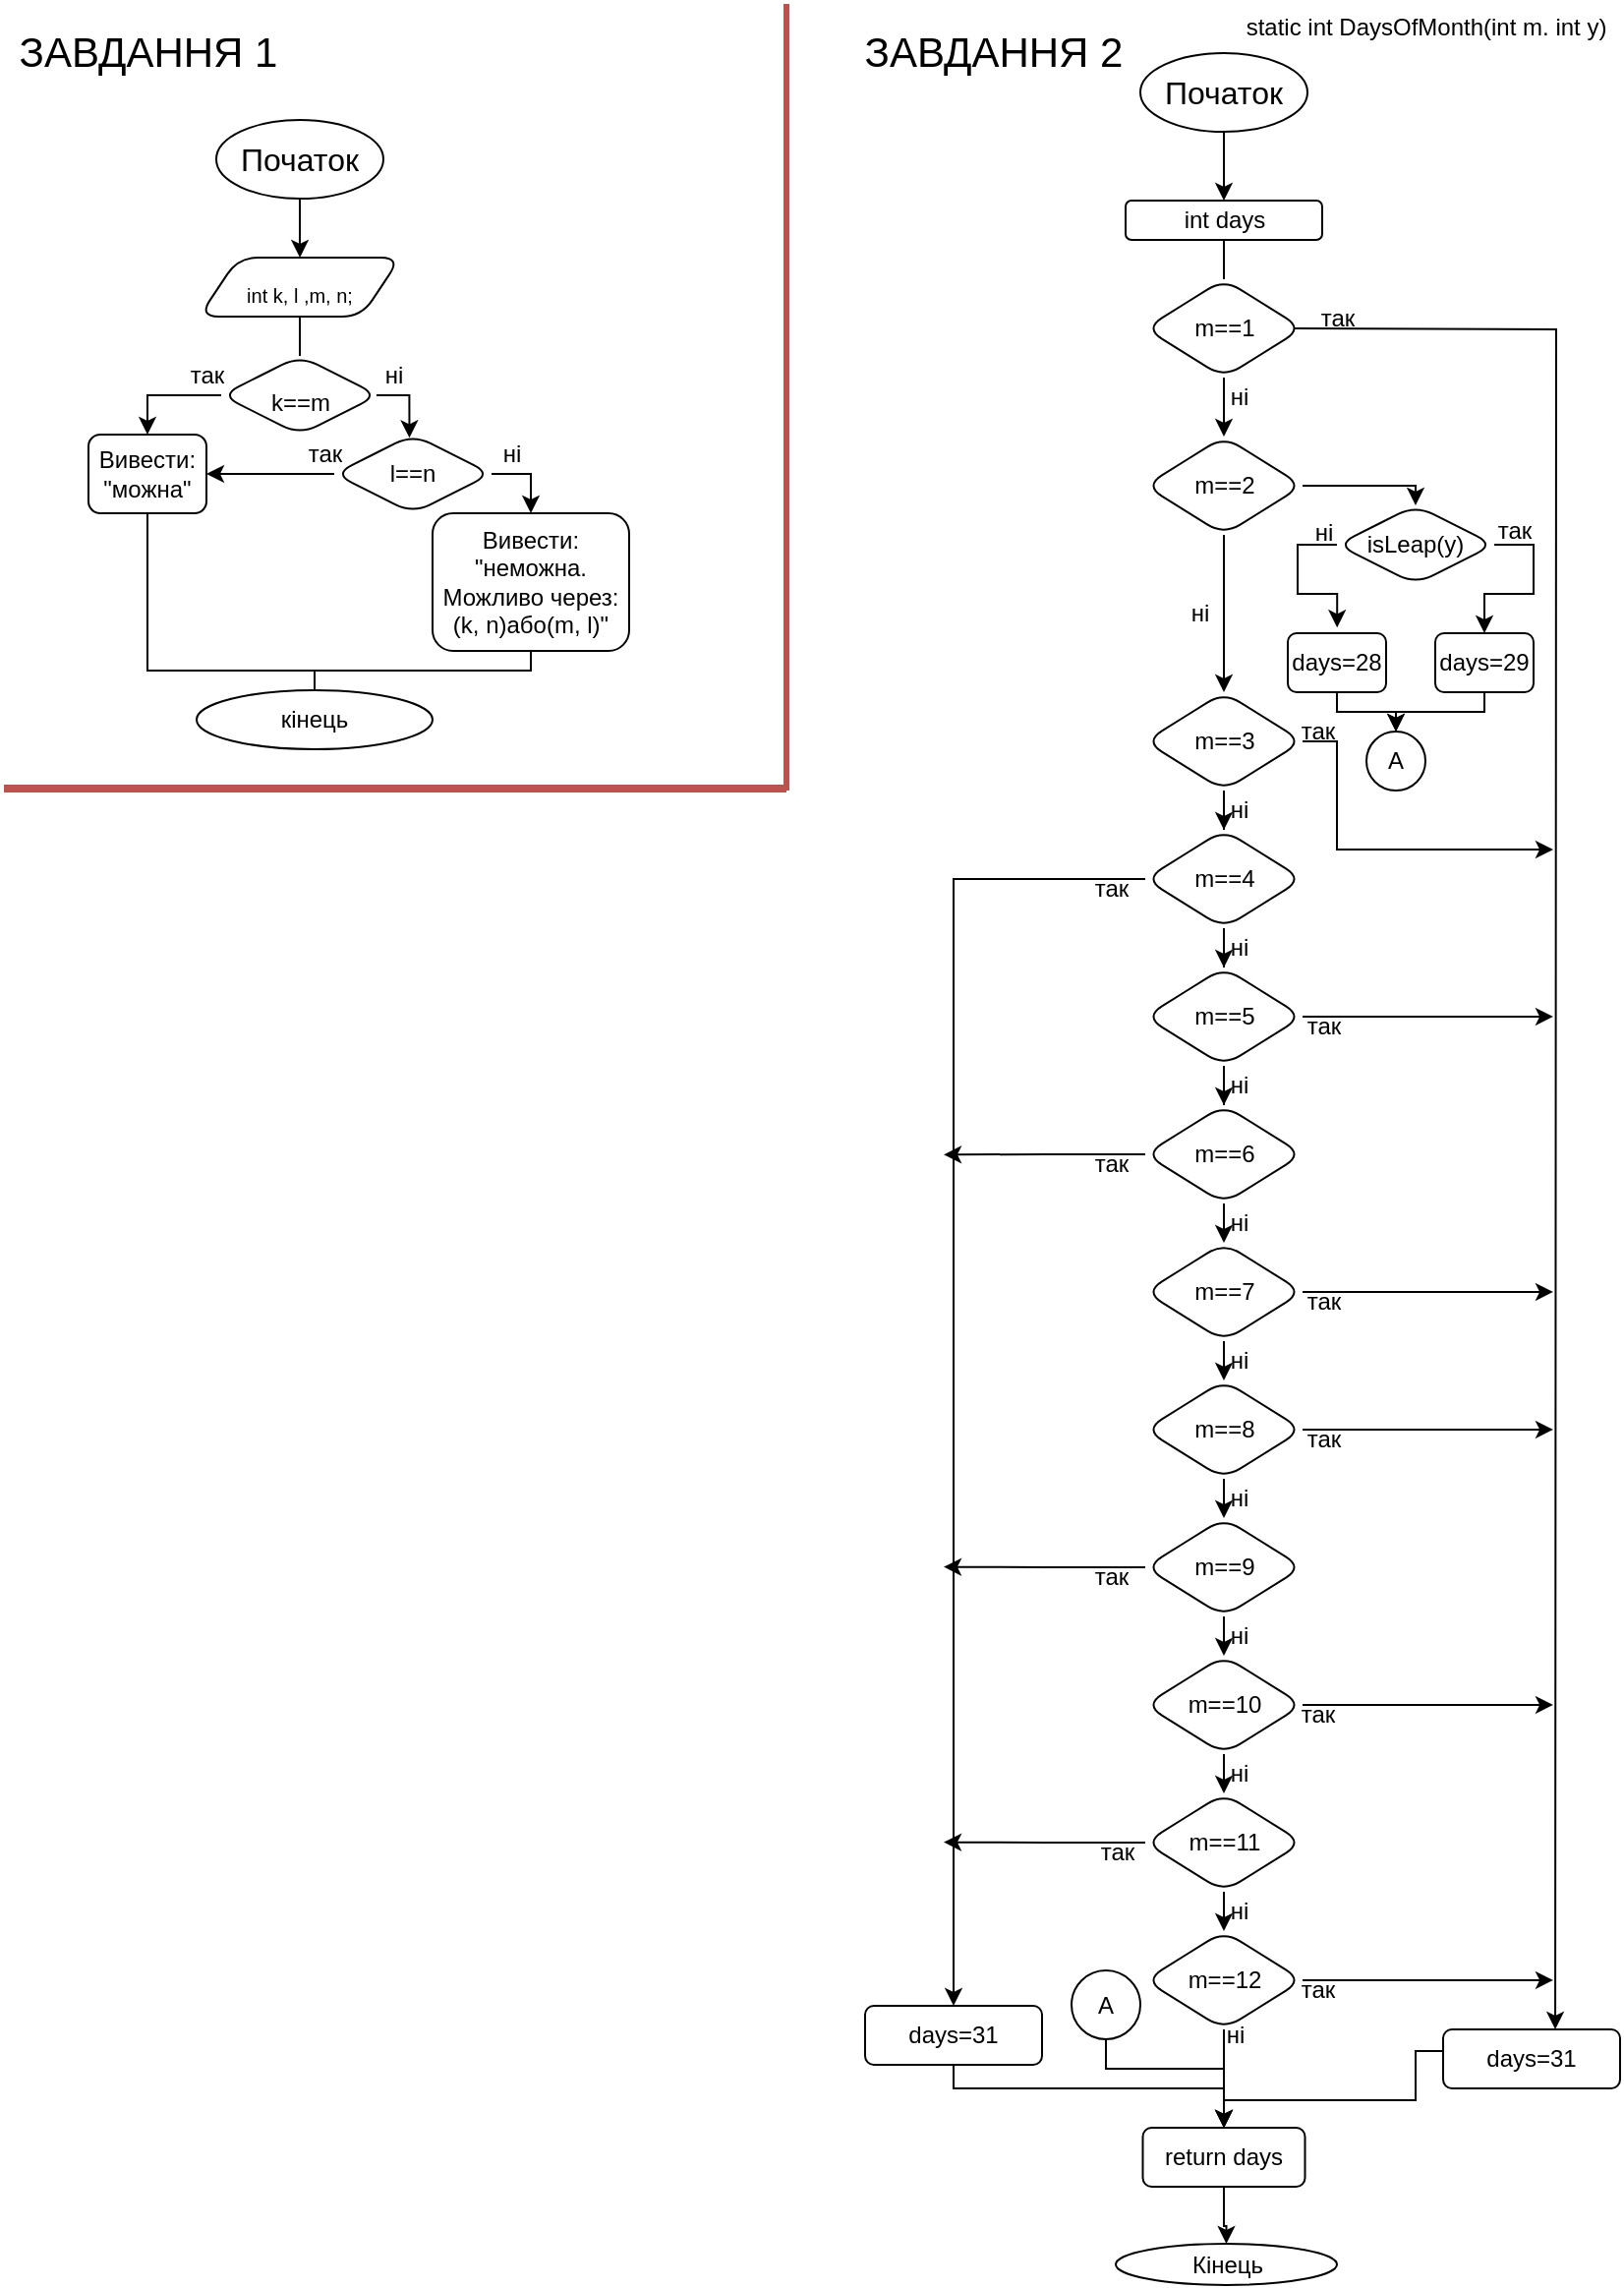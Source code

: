 <mxfile version="16.1.0" type="github">
  <diagram id="UQatey4QZ__0ZWbUPBtK" name="Page-1">
    <mxGraphModel dx="494" dy="276" grid="1" gridSize="10" guides="1" tooltips="1" connect="1" arrows="1" fold="1" page="1" pageScale="1" pageWidth="827" pageHeight="1169" math="0" shadow="0">
      <root>
        <mxCell id="0" />
        <mxCell id="1" parent="0" />
        <mxCell id="pWh6A1dbPIHIRZ9Mf4x2-4" style="edgeStyle=orthogonalEdgeStyle;rounded=0;orthogonalLoop=1;jettySize=auto;html=1;exitX=0.5;exitY=1;exitDx=0;exitDy=0;fontSize=21;" edge="1" parent="1" source="pWh6A1dbPIHIRZ9Mf4x2-2" target="pWh6A1dbPIHIRZ9Mf4x2-5">
          <mxGeometry relative="1" as="geometry">
            <mxPoint x="153" y="120" as="targetPoint" />
          </mxGeometry>
        </mxCell>
        <mxCell id="pWh6A1dbPIHIRZ9Mf4x2-2" value="Початок" style="ellipse;whiteSpace=wrap;html=1;fontSize=16;strokeWidth=1;" vertex="1" parent="1">
          <mxGeometry x="110.0" y="60.0" width="85" height="40" as="geometry" />
        </mxCell>
        <mxCell id="pWh6A1dbPIHIRZ9Mf4x2-3" value="ЗАВДАННЯ 1" style="text;html=1;align=center;verticalAlign=middle;resizable=0;points=[];autosize=1;strokeColor=none;fillColor=none;fontSize=21;" vertex="1" parent="1">
          <mxGeometry y="10" width="150" height="30" as="geometry" />
        </mxCell>
        <mxCell id="pWh6A1dbPIHIRZ9Mf4x2-6" style="edgeStyle=orthogonalEdgeStyle;rounded=0;orthogonalLoop=1;jettySize=auto;html=1;exitX=0.5;exitY=1;exitDx=0;exitDy=0;fontSize=20;endArrow=none;endFill=0;" edge="1" parent="1" source="pWh6A1dbPIHIRZ9Mf4x2-5" target="pWh6A1dbPIHIRZ9Mf4x2-7">
          <mxGeometry relative="1" as="geometry">
            <mxPoint x="153" y="180" as="targetPoint" />
          </mxGeometry>
        </mxCell>
        <mxCell id="pWh6A1dbPIHIRZ9Mf4x2-5" value="&lt;font size=&quot;1&quot;&gt;int k, l ,m, n;&lt;/font&gt;" style="shape=parallelogram;perimeter=parallelogramPerimeter;whiteSpace=wrap;html=1;fixedSize=1;fontSize=21;rounded=1;" vertex="1" parent="1">
          <mxGeometry x="101.25" y="130" width="102.5" height="30" as="geometry" />
        </mxCell>
        <mxCell id="pWh6A1dbPIHIRZ9Mf4x2-8" style="edgeStyle=orthogonalEdgeStyle;rounded=0;orthogonalLoop=1;jettySize=auto;html=1;exitX=0;exitY=0.5;exitDx=0;exitDy=0;fontSize=12;endArrow=classic;endFill=1;entryX=0.5;entryY=0;entryDx=0;entryDy=0;" edge="1" parent="1" source="pWh6A1dbPIHIRZ9Mf4x2-7" target="pWh6A1dbPIHIRZ9Mf4x2-21">
          <mxGeometry relative="1" as="geometry">
            <mxPoint x="90.02" y="220.01" as="targetPoint" />
          </mxGeometry>
        </mxCell>
        <mxCell id="pWh6A1dbPIHIRZ9Mf4x2-9" style="edgeStyle=orthogonalEdgeStyle;rounded=0;orthogonalLoop=1;jettySize=auto;html=1;exitX=1;exitY=0.5;exitDx=0;exitDy=0;fontSize=12;endArrow=classic;endFill=1;entryX=0.478;entryY=0.042;entryDx=0;entryDy=0;entryPerimeter=0;" edge="1" parent="1" target="pWh6A1dbPIHIRZ9Mf4x2-14">
          <mxGeometry relative="1" as="geometry">
            <mxPoint x="209" y="230" as="targetPoint" />
            <mxPoint x="191.5" y="200" as="sourcePoint" />
            <Array as="points">
              <mxPoint x="208" y="200" />
            </Array>
          </mxGeometry>
        </mxCell>
        <mxCell id="pWh6A1dbPIHIRZ9Mf4x2-7" value="&lt;font style=&quot;font-size: 12px&quot;&gt;k==m&lt;/font&gt;" style="rhombus;whiteSpace=wrap;html=1;rounded=1;fontSize=20;" vertex="1" parent="1">
          <mxGeometry x="112.5" y="180" width="80" height="40" as="geometry" />
        </mxCell>
        <mxCell id="pWh6A1dbPIHIRZ9Mf4x2-10" value="так" style="text;html=1;align=center;verticalAlign=middle;resizable=0;points=[];autosize=1;strokeColor=none;fillColor=none;fontSize=12;" vertex="1" parent="1">
          <mxGeometry x="90" y="180" width="30" height="20" as="geometry" />
        </mxCell>
        <mxCell id="pWh6A1dbPIHIRZ9Mf4x2-11" value="ні" style="text;html=1;align=center;verticalAlign=middle;resizable=0;points=[];autosize=1;strokeColor=none;fillColor=none;fontSize=12;" vertex="1" parent="1">
          <mxGeometry x="185" y="180" width="30" height="20" as="geometry" />
        </mxCell>
        <mxCell id="pWh6A1dbPIHIRZ9Mf4x2-17" style="edgeStyle=orthogonalEdgeStyle;rounded=0;orthogonalLoop=1;jettySize=auto;html=1;exitX=1;exitY=0.5;exitDx=0;exitDy=0;fontSize=12;endArrow=classic;endFill=1;" edge="1" parent="1" source="pWh6A1dbPIHIRZ9Mf4x2-14" target="pWh6A1dbPIHIRZ9Mf4x2-19">
          <mxGeometry relative="1" as="geometry">
            <mxPoint x="280" y="280" as="targetPoint" />
          </mxGeometry>
        </mxCell>
        <mxCell id="pWh6A1dbPIHIRZ9Mf4x2-23" style="edgeStyle=orthogonalEdgeStyle;rounded=0;orthogonalLoop=1;jettySize=auto;html=1;exitX=0;exitY=0.5;exitDx=0;exitDy=0;fontSize=12;endArrow=classic;endFill=1;entryX=1;entryY=0.5;entryDx=0;entryDy=0;" edge="1" parent="1" source="pWh6A1dbPIHIRZ9Mf4x2-14" target="pWh6A1dbPIHIRZ9Mf4x2-21">
          <mxGeometry relative="1" as="geometry">
            <mxPoint x="140" y="280" as="targetPoint" />
            <Array as="points">
              <mxPoint x="112" y="240" />
            </Array>
          </mxGeometry>
        </mxCell>
        <mxCell id="pWh6A1dbPIHIRZ9Mf4x2-14" value="l==n" style="rhombus;whiteSpace=wrap;html=1;rounded=1;fontSize=12;" vertex="1" parent="1">
          <mxGeometry x="170" y="220" width="80" height="40" as="geometry" />
        </mxCell>
        <mxCell id="pWh6A1dbPIHIRZ9Mf4x2-18" value="ні" style="text;html=1;align=center;verticalAlign=middle;resizable=0;points=[];autosize=1;strokeColor=none;fillColor=none;fontSize=12;" vertex="1" parent="1">
          <mxGeometry x="245" y="220" width="30" height="20" as="geometry" />
        </mxCell>
        <mxCell id="pWh6A1dbPIHIRZ9Mf4x2-28" style="edgeStyle=orthogonalEdgeStyle;rounded=0;orthogonalLoop=1;jettySize=auto;html=1;exitX=0.5;exitY=1;exitDx=0;exitDy=0;fontSize=12;endArrow=none;endFill=0;" edge="1" parent="1" source="pWh6A1dbPIHIRZ9Mf4x2-19">
          <mxGeometry relative="1" as="geometry">
            <mxPoint x="290.02" y="310" as="targetPoint" />
          </mxGeometry>
        </mxCell>
        <mxCell id="pWh6A1dbPIHIRZ9Mf4x2-31" style="edgeStyle=orthogonalEdgeStyle;rounded=0;orthogonalLoop=1;jettySize=auto;html=1;exitX=0.5;exitY=1;exitDx=0;exitDy=0;fontSize=12;endArrow=none;endFill=0;" edge="1" parent="1" source="pWh6A1dbPIHIRZ9Mf4x2-19" target="pWh6A1dbPIHIRZ9Mf4x2-32">
          <mxGeometry relative="1" as="geometry">
            <mxPoint x="160" y="360" as="targetPoint" />
            <Array as="points">
              <mxPoint x="270" y="340" />
              <mxPoint x="160" y="340" />
            </Array>
          </mxGeometry>
        </mxCell>
        <mxCell id="pWh6A1dbPIHIRZ9Mf4x2-19" value="Вивести: &quot;неможна.&lt;br&gt;Можливо через:&lt;br&gt;(k, n)або(m, l)&quot;&lt;br&gt;" style="rounded=1;whiteSpace=wrap;html=1;fontSize=12;" vertex="1" parent="1">
          <mxGeometry x="220" y="260" width="100" height="70" as="geometry" />
        </mxCell>
        <mxCell id="pWh6A1dbPIHIRZ9Mf4x2-30" style="edgeStyle=orthogonalEdgeStyle;rounded=0;orthogonalLoop=1;jettySize=auto;html=1;exitX=0.5;exitY=1;exitDx=0;exitDy=0;fontSize=12;endArrow=none;endFill=0;" edge="1" parent="1" source="pWh6A1dbPIHIRZ9Mf4x2-21">
          <mxGeometry relative="1" as="geometry">
            <mxPoint x="160" y="360" as="targetPoint" />
            <Array as="points">
              <mxPoint x="75" y="340" />
              <mxPoint x="160" y="340" />
            </Array>
          </mxGeometry>
        </mxCell>
        <mxCell id="pWh6A1dbPIHIRZ9Mf4x2-21" value="Вивести: &quot;можна&quot;" style="rounded=1;whiteSpace=wrap;html=1;fontSize=12;" vertex="1" parent="1">
          <mxGeometry x="45" y="220" width="60" height="40" as="geometry" />
        </mxCell>
        <mxCell id="pWh6A1dbPIHIRZ9Mf4x2-24" value="так" style="text;html=1;align=center;verticalAlign=middle;resizable=0;points=[];autosize=1;strokeColor=none;fillColor=none;fontSize=12;" vertex="1" parent="1">
          <mxGeometry x="150" y="220" width="30" height="20" as="geometry" />
        </mxCell>
        <mxCell id="pWh6A1dbPIHIRZ9Mf4x2-32" value="кінець" style="ellipse;whiteSpace=wrap;html=1;rounded=1;fontSize=12;" vertex="1" parent="1">
          <mxGeometry x="100" y="350" width="120" height="30" as="geometry" />
        </mxCell>
        <mxCell id="pWh6A1dbPIHIRZ9Mf4x2-33" value="" style="endArrow=none;html=1;rounded=0;fontSize=12;fillColor=#f8cecc;strokeColor=#b85450;strokeWidth=3;" edge="1" parent="1">
          <mxGeometry width="50" height="50" relative="1" as="geometry">
            <mxPoint x="400" y="401" as="sourcePoint" />
            <mxPoint x="400" y="1" as="targetPoint" />
          </mxGeometry>
        </mxCell>
        <mxCell id="pWh6A1dbPIHIRZ9Mf4x2-34" value="" style="endArrow=none;html=1;rounded=0;fontSize=12;fillColor=#f8cecc;strokeColor=#b85450;strokeWidth=4;" edge="1" parent="1">
          <mxGeometry width="50" height="50" relative="1" as="geometry">
            <mxPoint x="2" y="400" as="sourcePoint" />
            <mxPoint x="400" y="400" as="targetPoint" />
          </mxGeometry>
        </mxCell>
        <mxCell id="pWh6A1dbPIHIRZ9Mf4x2-35" value="ЗАВДАННЯ 2" style="text;html=1;align=center;verticalAlign=middle;resizable=0;points=[];autosize=1;strokeColor=none;fillColor=none;fontSize=21;" vertex="1" parent="1">
          <mxGeometry x="430" y="10" width="150" height="30" as="geometry" />
        </mxCell>
        <mxCell id="pWh6A1dbPIHIRZ9Mf4x2-38" style="edgeStyle=orthogonalEdgeStyle;rounded=0;orthogonalLoop=1;jettySize=auto;html=1;exitX=0.5;exitY=1;exitDx=0;exitDy=0;fontSize=12;endArrow=classic;endFill=1;strokeWidth=1;" edge="1" parent="1" source="pWh6A1dbPIHIRZ9Mf4x2-37" target="pWh6A1dbPIHIRZ9Mf4x2-40">
          <mxGeometry relative="1" as="geometry">
            <mxPoint x="623" y="91" as="targetPoint" />
          </mxGeometry>
        </mxCell>
        <mxCell id="pWh6A1dbPIHIRZ9Mf4x2-37" value="Початок" style="ellipse;whiteSpace=wrap;html=1;fontSize=16;strokeWidth=1;rounded=1;" vertex="1" parent="1">
          <mxGeometry x="580.0" y="26.0" width="85" height="40" as="geometry" />
        </mxCell>
        <mxCell id="pWh6A1dbPIHIRZ9Mf4x2-41" style="edgeStyle=orthogonalEdgeStyle;rounded=0;orthogonalLoop=1;jettySize=auto;html=1;exitX=0.5;exitY=1;exitDx=0;exitDy=0;fontSize=12;endArrow=none;endFill=0;strokeWidth=1;" edge="1" parent="1" source="pWh6A1dbPIHIRZ9Mf4x2-40" target="pWh6A1dbPIHIRZ9Mf4x2-42">
          <mxGeometry relative="1" as="geometry">
            <mxPoint x="623" y="141" as="targetPoint" />
          </mxGeometry>
        </mxCell>
        <mxCell id="pWh6A1dbPIHIRZ9Mf4x2-40" value="int days" style="rounded=1;whiteSpace=wrap;html=1;fontSize=12;" vertex="1" parent="1">
          <mxGeometry x="572.5" y="101" width="100" height="20" as="geometry" />
        </mxCell>
        <mxCell id="pWh6A1dbPIHIRZ9Mf4x2-43" style="edgeStyle=orthogonalEdgeStyle;rounded=0;orthogonalLoop=1;jettySize=auto;html=1;exitX=1;exitY=0.5;exitDx=0;exitDy=0;fontSize=12;endArrow=classic;endFill=1;strokeWidth=1;" edge="1" parent="1">
          <mxGeometry relative="1" as="geometry">
            <mxPoint x="791.034" y="1031.0" as="targetPoint" />
            <mxPoint x="658.5" y="166" as="sourcePoint" />
          </mxGeometry>
        </mxCell>
        <mxCell id="pWh6A1dbPIHIRZ9Mf4x2-44" style="edgeStyle=orthogonalEdgeStyle;rounded=0;orthogonalLoop=1;jettySize=auto;html=1;exitX=0.5;exitY=1;exitDx=0;exitDy=0;fontSize=12;endArrow=classic;endFill=1;strokeWidth=1;entryX=0.5;entryY=0;entryDx=0;entryDy=0;" edge="1" parent="1" source="pWh6A1dbPIHIRZ9Mf4x2-42" target="pWh6A1dbPIHIRZ9Mf4x2-48">
          <mxGeometry relative="1" as="geometry">
            <mxPoint x="622.5" y="221" as="targetPoint" />
            <Array as="points" />
          </mxGeometry>
        </mxCell>
        <mxCell id="pWh6A1dbPIHIRZ9Mf4x2-42" value="m==1" style="rhombus;whiteSpace=wrap;html=1;rounded=1;fontSize=12;" vertex="1" parent="1">
          <mxGeometry x="582.5" y="141" width="80" height="50" as="geometry" />
        </mxCell>
        <mxCell id="pWh6A1dbPIHIRZ9Mf4x2-45" value="ні" style="text;html=1;align=center;verticalAlign=middle;resizable=0;points=[];autosize=1;strokeColor=none;fillColor=none;fontSize=12;" vertex="1" parent="1">
          <mxGeometry x="615" y="191" width="30" height="20" as="geometry" />
        </mxCell>
        <mxCell id="pWh6A1dbPIHIRZ9Mf4x2-46" value="так" style="text;html=1;align=center;verticalAlign=middle;resizable=0;points=[];autosize=1;strokeColor=none;fillColor=none;fontSize=12;" vertex="1" parent="1">
          <mxGeometry x="665" y="151" width="30" height="20" as="geometry" />
        </mxCell>
        <mxCell id="pWh6A1dbPIHIRZ9Mf4x2-49" style="edgeStyle=orthogonalEdgeStyle;rounded=0;orthogonalLoop=1;jettySize=auto;html=1;exitX=1;exitY=0.5;exitDx=0;exitDy=0;fontSize=12;endArrow=classic;endFill=1;strokeWidth=1;" edge="1" parent="1" source="pWh6A1dbPIHIRZ9Mf4x2-48" target="pWh6A1dbPIHIRZ9Mf4x2-51">
          <mxGeometry relative="1" as="geometry">
            <mxPoint x="720" y="271" as="targetPoint" />
            <Array as="points">
              <mxPoint x="720" y="246" />
            </Array>
          </mxGeometry>
        </mxCell>
        <mxCell id="pWh6A1dbPIHIRZ9Mf4x2-58" style="edgeStyle=orthogonalEdgeStyle;rounded=0;orthogonalLoop=1;jettySize=auto;html=1;exitX=0.5;exitY=1;exitDx=0;exitDy=0;fontSize=12;endArrow=classic;endFill=1;strokeWidth=1;entryX=0.5;entryY=0;entryDx=0;entryDy=0;" edge="1" parent="1" source="pWh6A1dbPIHIRZ9Mf4x2-48" target="pWh6A1dbPIHIRZ9Mf4x2-59">
          <mxGeometry relative="1" as="geometry">
            <mxPoint x="622.667" y="291" as="targetPoint" />
          </mxGeometry>
        </mxCell>
        <mxCell id="pWh6A1dbPIHIRZ9Mf4x2-48" value="m==2" style="rhombus;whiteSpace=wrap;html=1;rounded=1;fontSize=12;" vertex="1" parent="1">
          <mxGeometry x="582.5" y="221" width="80" height="50" as="geometry" />
        </mxCell>
        <mxCell id="pWh6A1dbPIHIRZ9Mf4x2-50" value="static int DaysOfMonth(int m. int y)" style="text;html=1;align=center;verticalAlign=middle;resizable=0;points=[];autosize=1;strokeColor=none;fillColor=none;fontSize=12;" vertex="1" parent="1">
          <mxGeometry x="625" y="3" width="200" height="20" as="geometry" />
        </mxCell>
        <mxCell id="pWh6A1dbPIHIRZ9Mf4x2-52" style="edgeStyle=orthogonalEdgeStyle;rounded=0;orthogonalLoop=1;jettySize=auto;html=1;exitX=1;exitY=0.5;exitDx=0;exitDy=0;fontSize=12;endArrow=classic;endFill=1;strokeWidth=1;entryX=0.5;entryY=0;entryDx=0;entryDy=0;" edge="1" parent="1" source="pWh6A1dbPIHIRZ9Mf4x2-51" target="pWh6A1dbPIHIRZ9Mf4x2-54">
          <mxGeometry relative="1" as="geometry">
            <mxPoint x="750" y="331" as="targetPoint" />
            <Array as="points">
              <mxPoint x="780" y="276" />
              <mxPoint x="780" y="301" />
              <mxPoint x="755" y="301" />
            </Array>
          </mxGeometry>
        </mxCell>
        <mxCell id="pWh6A1dbPIHIRZ9Mf4x2-53" style="edgeStyle=orthogonalEdgeStyle;rounded=0;orthogonalLoop=1;jettySize=auto;html=1;exitX=0;exitY=0.5;exitDx=0;exitDy=0;fontSize=12;endArrow=classic;endFill=1;strokeWidth=1;entryX=0.502;entryY=-0.095;entryDx=0;entryDy=0;entryPerimeter=0;" edge="1" parent="1" source="pWh6A1dbPIHIRZ9Mf4x2-51" target="pWh6A1dbPIHIRZ9Mf4x2-56">
          <mxGeometry relative="1" as="geometry">
            <mxPoint x="680" y="311" as="targetPoint" />
            <Array as="points">
              <mxPoint x="660" y="276" />
              <mxPoint x="660" y="301" />
              <mxPoint x="680" y="301" />
            </Array>
          </mxGeometry>
        </mxCell>
        <mxCell id="pWh6A1dbPIHIRZ9Mf4x2-51" value="isLeap(y)" style="rhombus;whiteSpace=wrap;html=1;rounded=1;fontSize=12;" vertex="1" parent="1">
          <mxGeometry x="680" y="256" width="80" height="40" as="geometry" />
        </mxCell>
        <mxCell id="pWh6A1dbPIHIRZ9Mf4x2-139" style="edgeStyle=orthogonalEdgeStyle;rounded=0;orthogonalLoop=1;jettySize=auto;html=1;exitX=0.5;exitY=1;exitDx=0;exitDy=0;fontSize=12;endArrow=classic;endFill=1;strokeWidth=1;" edge="1" parent="1" source="pWh6A1dbPIHIRZ9Mf4x2-54">
          <mxGeometry relative="1" as="geometry">
            <mxPoint x="710" y="371" as="targetPoint" />
            <Array as="points">
              <mxPoint x="755" y="361" />
              <mxPoint x="710" y="361" />
            </Array>
          </mxGeometry>
        </mxCell>
        <mxCell id="pWh6A1dbPIHIRZ9Mf4x2-54" value="days=29" style="rounded=1;whiteSpace=wrap;html=1;fontSize=12;" vertex="1" parent="1">
          <mxGeometry x="730" y="321" width="50" height="30" as="geometry" />
        </mxCell>
        <mxCell id="pWh6A1dbPIHIRZ9Mf4x2-55" value="так" style="text;html=1;align=center;verticalAlign=middle;resizable=0;points=[];autosize=1;strokeColor=none;fillColor=none;fontSize=12;" vertex="1" parent="1">
          <mxGeometry x="755" y="259" width="30" height="20" as="geometry" />
        </mxCell>
        <mxCell id="pWh6A1dbPIHIRZ9Mf4x2-138" style="edgeStyle=orthogonalEdgeStyle;rounded=0;orthogonalLoop=1;jettySize=auto;html=1;exitX=0.5;exitY=1;exitDx=0;exitDy=0;fontSize=12;endArrow=classic;endFill=1;strokeWidth=1;" edge="1" parent="1" source="pWh6A1dbPIHIRZ9Mf4x2-56" target="pWh6A1dbPIHIRZ9Mf4x2-140">
          <mxGeometry relative="1" as="geometry">
            <mxPoint x="710" y="371" as="targetPoint" />
            <Array as="points">
              <mxPoint x="680" y="361" />
              <mxPoint x="710" y="361" />
            </Array>
          </mxGeometry>
        </mxCell>
        <mxCell id="pWh6A1dbPIHIRZ9Mf4x2-56" value="days=28" style="rounded=1;whiteSpace=wrap;html=1;fontSize=12;" vertex="1" parent="1">
          <mxGeometry x="655" y="321" width="50" height="30" as="geometry" />
        </mxCell>
        <mxCell id="pWh6A1dbPIHIRZ9Mf4x2-57" value="ні" style="text;html=1;align=center;verticalAlign=middle;resizable=0;points=[];autosize=1;strokeColor=none;fillColor=none;fontSize=12;" vertex="1" parent="1">
          <mxGeometry x="658" y="260" width="30" height="20" as="geometry" />
        </mxCell>
        <mxCell id="pWh6A1dbPIHIRZ9Mf4x2-60" style="edgeStyle=orthogonalEdgeStyle;rounded=0;orthogonalLoop=1;jettySize=auto;html=1;fontSize=12;endArrow=classic;endFill=1;strokeWidth=1;exitX=1;exitY=0.5;exitDx=0;exitDy=0;" edge="1" parent="1" source="pWh6A1dbPIHIRZ9Mf4x2-59">
          <mxGeometry relative="1" as="geometry">
            <mxPoint x="790" y="431" as="targetPoint" />
            <mxPoint x="680" y="381" as="sourcePoint" />
            <Array as="points">
              <mxPoint x="680" y="376" />
              <mxPoint x="680" y="431" />
            </Array>
          </mxGeometry>
        </mxCell>
        <mxCell id="pWh6A1dbPIHIRZ9Mf4x2-61" style="edgeStyle=orthogonalEdgeStyle;rounded=0;orthogonalLoop=1;jettySize=auto;html=1;exitX=0.5;exitY=1;exitDx=0;exitDy=0;fontSize=12;endArrow=classic;endFill=1;strokeWidth=1;" edge="1" parent="1" source="pWh6A1dbPIHIRZ9Mf4x2-59" target="pWh6A1dbPIHIRZ9Mf4x2-62">
          <mxGeometry relative="1" as="geometry">
            <mxPoint x="622.667" y="421" as="targetPoint" />
          </mxGeometry>
        </mxCell>
        <mxCell id="pWh6A1dbPIHIRZ9Mf4x2-59" value="m==3" style="rhombus;whiteSpace=wrap;html=1;rounded=1;fontSize=12;" vertex="1" parent="1">
          <mxGeometry x="582.5" y="351" width="80" height="50" as="geometry" />
        </mxCell>
        <mxCell id="pWh6A1dbPIHIRZ9Mf4x2-87" style="edgeStyle=orthogonalEdgeStyle;rounded=0;orthogonalLoop=1;jettySize=auto;html=1;exitX=0.5;exitY=1;exitDx=0;exitDy=0;fontSize=12;endArrow=classic;endFill=1;strokeWidth=1;" edge="1" parent="1" source="pWh6A1dbPIHIRZ9Mf4x2-62" target="pWh6A1dbPIHIRZ9Mf4x2-65">
          <mxGeometry relative="1" as="geometry" />
        </mxCell>
        <mxCell id="pWh6A1dbPIHIRZ9Mf4x2-126" style="edgeStyle=orthogonalEdgeStyle;rounded=0;orthogonalLoop=1;jettySize=auto;html=1;exitX=0;exitY=0.5;exitDx=0;exitDy=0;fontSize=12;endArrow=classic;endFill=1;strokeWidth=1;entryX=0.5;entryY=0;entryDx=0;entryDy=0;" edge="1" parent="1" source="pWh6A1dbPIHIRZ9Mf4x2-62" target="pWh6A1dbPIHIRZ9Mf4x2-136">
          <mxGeometry relative="1" as="geometry">
            <mxPoint x="480" y="1051.0" as="targetPoint" />
          </mxGeometry>
        </mxCell>
        <mxCell id="pWh6A1dbPIHIRZ9Mf4x2-62" value="m==4" style="rhombus;whiteSpace=wrap;html=1;rounded=1;fontSize=12;" vertex="1" parent="1">
          <mxGeometry x="582.5" y="421" width="80" height="50" as="geometry" />
        </mxCell>
        <mxCell id="pWh6A1dbPIHIRZ9Mf4x2-63" style="edgeStyle=orthogonalEdgeStyle;rounded=0;orthogonalLoop=1;jettySize=auto;html=1;exitX=1;exitY=0.5;exitDx=0;exitDy=0;fontSize=12;endArrow=classic;endFill=1;strokeWidth=1;" edge="1" source="pWh6A1dbPIHIRZ9Mf4x2-65" parent="1">
          <mxGeometry relative="1" as="geometry">
            <mxPoint x="790" y="515.952" as="targetPoint" />
          </mxGeometry>
        </mxCell>
        <mxCell id="pWh6A1dbPIHIRZ9Mf4x2-64" style="edgeStyle=orthogonalEdgeStyle;rounded=0;orthogonalLoop=1;jettySize=auto;html=1;exitX=0.5;exitY=1;exitDx=0;exitDy=0;fontSize=12;endArrow=classic;endFill=1;strokeWidth=1;" edge="1" source="pWh6A1dbPIHIRZ9Mf4x2-65" target="pWh6A1dbPIHIRZ9Mf4x2-66" parent="1">
          <mxGeometry relative="1" as="geometry">
            <mxPoint x="622.667" y="561" as="targetPoint" />
          </mxGeometry>
        </mxCell>
        <mxCell id="pWh6A1dbPIHIRZ9Mf4x2-65" value="m==5" style="rhombus;whiteSpace=wrap;html=1;rounded=1;fontSize=12;" vertex="1" parent="1">
          <mxGeometry x="582.5" y="491" width="80" height="50" as="geometry" />
        </mxCell>
        <mxCell id="pWh6A1dbPIHIRZ9Mf4x2-88" style="edgeStyle=orthogonalEdgeStyle;rounded=0;orthogonalLoop=1;jettySize=auto;html=1;exitX=0.5;exitY=1;exitDx=0;exitDy=0;entryX=0.5;entryY=0;entryDx=0;entryDy=0;fontSize=12;endArrow=classic;endFill=1;strokeWidth=1;" edge="1" parent="1" source="pWh6A1dbPIHIRZ9Mf4x2-66" target="pWh6A1dbPIHIRZ9Mf4x2-77">
          <mxGeometry relative="1" as="geometry" />
        </mxCell>
        <mxCell id="pWh6A1dbPIHIRZ9Mf4x2-128" style="edgeStyle=orthogonalEdgeStyle;rounded=0;orthogonalLoop=1;jettySize=auto;html=1;exitX=0;exitY=0.5;exitDx=0;exitDy=0;fontSize=12;endArrow=classic;endFill=1;strokeWidth=1;" edge="1" parent="1" source="pWh6A1dbPIHIRZ9Mf4x2-66">
          <mxGeometry relative="1" as="geometry">
            <mxPoint x="480" y="586.138" as="targetPoint" />
          </mxGeometry>
        </mxCell>
        <mxCell id="pWh6A1dbPIHIRZ9Mf4x2-66" value="m==6" style="rhombus;whiteSpace=wrap;html=1;rounded=1;fontSize=12;" vertex="1" parent="1">
          <mxGeometry x="582.5" y="561" width="80" height="50" as="geometry" />
        </mxCell>
        <mxCell id="pWh6A1dbPIHIRZ9Mf4x2-75" style="edgeStyle=orthogonalEdgeStyle;rounded=0;orthogonalLoop=1;jettySize=auto;html=1;exitX=1;exitY=0.5;exitDx=0;exitDy=0;fontSize=12;endArrow=classic;endFill=1;strokeWidth=1;" edge="1" source="pWh6A1dbPIHIRZ9Mf4x2-77" parent="1">
          <mxGeometry relative="1" as="geometry">
            <mxPoint x="790" y="655.952" as="targetPoint" />
          </mxGeometry>
        </mxCell>
        <mxCell id="pWh6A1dbPIHIRZ9Mf4x2-76" style="edgeStyle=orthogonalEdgeStyle;rounded=0;orthogonalLoop=1;jettySize=auto;html=1;exitX=0.5;exitY=1;exitDx=0;exitDy=0;fontSize=12;endArrow=classic;endFill=1;strokeWidth=1;entryX=0.5;entryY=0;entryDx=0;entryDy=0;" edge="1" source="pWh6A1dbPIHIRZ9Mf4x2-77" target="pWh6A1dbPIHIRZ9Mf4x2-109" parent="1">
          <mxGeometry relative="1" as="geometry">
            <mxPoint x="622.5" y="701" as="targetPoint" />
          </mxGeometry>
        </mxCell>
        <mxCell id="pWh6A1dbPIHIRZ9Mf4x2-77" value="m==7" style="rhombus;whiteSpace=wrap;html=1;rounded=1;fontSize=12;" vertex="1" parent="1">
          <mxGeometry x="582.5" y="631" width="80" height="50" as="geometry" />
        </mxCell>
        <mxCell id="pWh6A1dbPIHIRZ9Mf4x2-91" value="ні" style="text;html=1;align=center;verticalAlign=middle;resizable=0;points=[];autosize=1;strokeColor=none;fillColor=none;fontSize=12;" vertex="1" parent="1">
          <mxGeometry x="595" y="301" width="30" height="20" as="geometry" />
        </mxCell>
        <mxCell id="pWh6A1dbPIHIRZ9Mf4x2-92" value="ні" style="text;html=1;align=center;verticalAlign=middle;resizable=0;points=[];autosize=1;strokeColor=none;fillColor=none;fontSize=12;" vertex="1" parent="1">
          <mxGeometry x="615" y="401" width="30" height="20" as="geometry" />
        </mxCell>
        <mxCell id="pWh6A1dbPIHIRZ9Mf4x2-93" value="ні" style="text;html=1;align=center;verticalAlign=middle;resizable=0;points=[];autosize=1;strokeColor=none;fillColor=none;fontSize=12;" vertex="1" parent="1">
          <mxGeometry x="615" y="471" width="30" height="20" as="geometry" />
        </mxCell>
        <mxCell id="pWh6A1dbPIHIRZ9Mf4x2-94" value="ні" style="text;html=1;align=center;verticalAlign=middle;resizable=0;points=[];autosize=1;strokeColor=none;fillColor=none;fontSize=12;" vertex="1" parent="1">
          <mxGeometry x="615" y="541" width="30" height="20" as="geometry" />
        </mxCell>
        <mxCell id="pWh6A1dbPIHIRZ9Mf4x2-95" value="ні" style="text;html=1;align=center;verticalAlign=middle;resizable=0;points=[];autosize=1;strokeColor=none;fillColor=none;fontSize=12;" vertex="1" parent="1">
          <mxGeometry x="615" y="611" width="30" height="20" as="geometry" />
        </mxCell>
        <mxCell id="pWh6A1dbPIHIRZ9Mf4x2-96" value="ні" style="text;html=1;align=center;verticalAlign=middle;resizable=0;points=[];autosize=1;strokeColor=none;fillColor=none;fontSize=12;" vertex="1" parent="1">
          <mxGeometry x="615" y="681" width="30" height="20" as="geometry" />
        </mxCell>
        <mxCell id="pWh6A1dbPIHIRZ9Mf4x2-102" value="так" style="text;html=1;align=center;verticalAlign=middle;resizable=0;points=[];autosize=1;strokeColor=none;fillColor=none;fontSize=12;" vertex="1" parent="1">
          <mxGeometry x="655" y="361" width="30" height="20" as="geometry" />
        </mxCell>
        <mxCell id="pWh6A1dbPIHIRZ9Mf4x2-103" value="так" style="text;html=1;align=center;verticalAlign=middle;resizable=0;points=[];autosize=1;strokeColor=none;fillColor=none;fontSize=12;" vertex="1" parent="1">
          <mxGeometry x="658" y="511" width="30" height="20" as="geometry" />
        </mxCell>
        <mxCell id="pWh6A1dbPIHIRZ9Mf4x2-104" value="так" style="text;html=1;align=center;verticalAlign=middle;resizable=0;points=[];autosize=1;strokeColor=none;fillColor=none;fontSize=12;" vertex="1" parent="1">
          <mxGeometry x="658" y="651" width="30" height="20" as="geometry" />
        </mxCell>
        <mxCell id="pWh6A1dbPIHIRZ9Mf4x2-107" style="edgeStyle=orthogonalEdgeStyle;rounded=0;orthogonalLoop=1;jettySize=auto;html=1;exitX=1;exitY=0.5;exitDx=0;exitDy=0;fontSize=12;endArrow=classic;endFill=1;strokeWidth=1;" edge="1" source="pWh6A1dbPIHIRZ9Mf4x2-109" parent="1">
          <mxGeometry relative="1" as="geometry">
            <mxPoint x="790" y="725.952" as="targetPoint" />
          </mxGeometry>
        </mxCell>
        <mxCell id="pWh6A1dbPIHIRZ9Mf4x2-108" style="edgeStyle=orthogonalEdgeStyle;rounded=0;orthogonalLoop=1;jettySize=auto;html=1;exitX=0.5;exitY=1;exitDx=0;exitDy=0;fontSize=12;endArrow=classic;endFill=1;strokeWidth=1;" edge="1" source="pWh6A1dbPIHIRZ9Mf4x2-109" parent="1">
          <mxGeometry relative="1" as="geometry">
            <mxPoint x="622.5" y="771" as="targetPoint" />
          </mxGeometry>
        </mxCell>
        <mxCell id="pWh6A1dbPIHIRZ9Mf4x2-109" value="m==8" style="rhombus;whiteSpace=wrap;html=1;rounded=1;fontSize=12;" vertex="1" parent="1">
          <mxGeometry x="582.5" y="701" width="80" height="50" as="geometry" />
        </mxCell>
        <mxCell id="pWh6A1dbPIHIRZ9Mf4x2-110" value="ні" style="text;html=1;align=center;verticalAlign=middle;resizable=0;points=[];autosize=1;strokeColor=none;fillColor=none;fontSize=12;" vertex="1" parent="1">
          <mxGeometry x="615" y="751" width="30" height="20" as="geometry" />
        </mxCell>
        <mxCell id="pWh6A1dbPIHIRZ9Mf4x2-111" value="так" style="text;html=1;align=center;verticalAlign=middle;resizable=0;points=[];autosize=1;strokeColor=none;fillColor=none;fontSize=12;" vertex="1" parent="1">
          <mxGeometry x="658" y="721" width="30" height="20" as="geometry" />
        </mxCell>
        <mxCell id="pWh6A1dbPIHIRZ9Mf4x2-112" style="edgeStyle=orthogonalEdgeStyle;rounded=0;orthogonalLoop=1;jettySize=auto;html=1;exitX=0.5;exitY=1;exitDx=0;exitDy=0;entryX=0.5;entryY=0;entryDx=0;entryDy=0;fontSize=12;endArrow=classic;endFill=1;strokeWidth=1;" edge="1" source="pWh6A1dbPIHIRZ9Mf4x2-113" target="pWh6A1dbPIHIRZ9Mf4x2-115" parent="1">
          <mxGeometry relative="1" as="geometry" />
        </mxCell>
        <mxCell id="pWh6A1dbPIHIRZ9Mf4x2-130" style="edgeStyle=orthogonalEdgeStyle;rounded=0;orthogonalLoop=1;jettySize=auto;html=1;exitX=0;exitY=0.5;exitDx=0;exitDy=0;fontSize=12;endArrow=classic;endFill=1;strokeWidth=1;" edge="1" parent="1" source="pWh6A1dbPIHIRZ9Mf4x2-113">
          <mxGeometry relative="1" as="geometry">
            <mxPoint x="480" y="795.793" as="targetPoint" />
          </mxGeometry>
        </mxCell>
        <mxCell id="pWh6A1dbPIHIRZ9Mf4x2-113" value="m==9" style="rhombus;whiteSpace=wrap;html=1;rounded=1;fontSize=12;" vertex="1" parent="1">
          <mxGeometry x="582.5" y="771" width="80" height="50" as="geometry" />
        </mxCell>
        <mxCell id="pWh6A1dbPIHIRZ9Mf4x2-114" style="edgeStyle=orthogonalEdgeStyle;rounded=0;orthogonalLoop=1;jettySize=auto;html=1;exitX=1;exitY=0.5;exitDx=0;exitDy=0;fontSize=12;endArrow=classic;endFill=1;strokeWidth=1;" edge="1" source="pWh6A1dbPIHIRZ9Mf4x2-115" parent="1">
          <mxGeometry relative="1" as="geometry">
            <mxPoint x="790" y="865.952" as="targetPoint" />
          </mxGeometry>
        </mxCell>
        <mxCell id="pWh6A1dbPIHIRZ9Mf4x2-124" style="edgeStyle=orthogonalEdgeStyle;rounded=0;orthogonalLoop=1;jettySize=auto;html=1;exitX=0.5;exitY=1;exitDx=0;exitDy=0;entryX=0.5;entryY=0;entryDx=0;entryDy=0;fontSize=12;endArrow=classic;endFill=1;strokeWidth=1;" edge="1" parent="1" source="pWh6A1dbPIHIRZ9Mf4x2-115" target="pWh6A1dbPIHIRZ9Mf4x2-119">
          <mxGeometry relative="1" as="geometry" />
        </mxCell>
        <mxCell id="pWh6A1dbPIHIRZ9Mf4x2-115" value="m==10" style="rhombus;whiteSpace=wrap;html=1;rounded=1;fontSize=12;" vertex="1" parent="1">
          <mxGeometry x="582.5" y="841" width="80" height="50" as="geometry" />
        </mxCell>
        <mxCell id="pWh6A1dbPIHIRZ9Mf4x2-116" value="ні" style="text;html=1;align=center;verticalAlign=middle;resizable=0;points=[];autosize=1;strokeColor=none;fillColor=none;fontSize=12;" vertex="1" parent="1">
          <mxGeometry x="615" y="821" width="30" height="20" as="geometry" />
        </mxCell>
        <mxCell id="pWh6A1dbPIHIRZ9Mf4x2-117" value="так" style="text;html=1;align=center;verticalAlign=middle;resizable=0;points=[];autosize=1;strokeColor=none;fillColor=none;fontSize=12;" vertex="1" parent="1">
          <mxGeometry x="655" y="861" width="30" height="20" as="geometry" />
        </mxCell>
        <mxCell id="pWh6A1dbPIHIRZ9Mf4x2-118" style="edgeStyle=orthogonalEdgeStyle;rounded=0;orthogonalLoop=1;jettySize=auto;html=1;exitX=0.5;exitY=1;exitDx=0;exitDy=0;entryX=0.5;entryY=0;entryDx=0;entryDy=0;fontSize=12;endArrow=classic;endFill=1;strokeWidth=1;" edge="1" source="pWh6A1dbPIHIRZ9Mf4x2-119" target="pWh6A1dbPIHIRZ9Mf4x2-121" parent="1">
          <mxGeometry relative="1" as="geometry" />
        </mxCell>
        <mxCell id="pWh6A1dbPIHIRZ9Mf4x2-131" style="edgeStyle=orthogonalEdgeStyle;rounded=0;orthogonalLoop=1;jettySize=auto;html=1;exitX=0;exitY=0.5;exitDx=0;exitDy=0;fontSize=12;endArrow=classic;endFill=1;strokeWidth=1;" edge="1" parent="1" source="pWh6A1dbPIHIRZ9Mf4x2-119">
          <mxGeometry relative="1" as="geometry">
            <mxPoint x="480" y="935.793" as="targetPoint" />
          </mxGeometry>
        </mxCell>
        <mxCell id="pWh6A1dbPIHIRZ9Mf4x2-119" value="m==11" style="rhombus;whiteSpace=wrap;html=1;rounded=1;fontSize=12;" vertex="1" parent="1">
          <mxGeometry x="582.5" y="911" width="80" height="50" as="geometry" />
        </mxCell>
        <mxCell id="pWh6A1dbPIHIRZ9Mf4x2-120" style="edgeStyle=orthogonalEdgeStyle;rounded=0;orthogonalLoop=1;jettySize=auto;html=1;exitX=1;exitY=0.5;exitDx=0;exitDy=0;fontSize=12;endArrow=classic;endFill=1;strokeWidth=1;" edge="1" source="pWh6A1dbPIHIRZ9Mf4x2-121" parent="1">
          <mxGeometry relative="1" as="geometry">
            <mxPoint x="790" y="1005.952" as="targetPoint" />
          </mxGeometry>
        </mxCell>
        <mxCell id="pWh6A1dbPIHIRZ9Mf4x2-143" style="edgeStyle=orthogonalEdgeStyle;rounded=0;orthogonalLoop=1;jettySize=auto;html=1;exitX=0.5;exitY=1;exitDx=0;exitDy=0;fontSize=12;endArrow=classic;endFill=1;strokeWidth=1;" edge="1" parent="1" source="pWh6A1dbPIHIRZ9Mf4x2-121" target="pWh6A1dbPIHIRZ9Mf4x2-144">
          <mxGeometry relative="1" as="geometry">
            <mxPoint x="622.621" y="1081.0" as="targetPoint" />
          </mxGeometry>
        </mxCell>
        <mxCell id="pWh6A1dbPIHIRZ9Mf4x2-121" value="m==12" style="rhombus;whiteSpace=wrap;html=1;rounded=1;fontSize=12;" vertex="1" parent="1">
          <mxGeometry x="582.5" y="981" width="80" height="50" as="geometry" />
        </mxCell>
        <mxCell id="pWh6A1dbPIHIRZ9Mf4x2-122" value="ні" style="text;html=1;align=center;verticalAlign=middle;resizable=0;points=[];autosize=1;strokeColor=none;fillColor=none;fontSize=12;" vertex="1" parent="1">
          <mxGeometry x="615" y="961" width="30" height="20" as="geometry" />
        </mxCell>
        <mxCell id="pWh6A1dbPIHIRZ9Mf4x2-123" value="так" style="text;html=1;align=center;verticalAlign=middle;resizable=0;points=[];autosize=1;strokeColor=none;fillColor=none;fontSize=12;" vertex="1" parent="1">
          <mxGeometry x="655" y="1001" width="30" height="20" as="geometry" />
        </mxCell>
        <mxCell id="pWh6A1dbPIHIRZ9Mf4x2-148" style="edgeStyle=orthogonalEdgeStyle;rounded=0;orthogonalLoop=1;jettySize=auto;html=1;exitX=0.006;exitY=0.402;exitDx=0;exitDy=0;fontSize=12;endArrow=classic;endFill=1;strokeWidth=1;entryX=0.5;entryY=0;entryDx=0;entryDy=0;exitPerimeter=0;" edge="1" parent="1" source="pWh6A1dbPIHIRZ9Mf4x2-125" target="pWh6A1dbPIHIRZ9Mf4x2-144">
          <mxGeometry relative="1" as="geometry">
            <mxPoint x="750" y="1042.0" as="sourcePoint" />
            <mxPoint x="623" y="1077" as="targetPoint" />
            <Array as="points">
              <mxPoint x="735" y="1042" />
              <mxPoint x="720" y="1042" />
              <mxPoint x="720" y="1067" />
              <mxPoint x="623" y="1067" />
            </Array>
          </mxGeometry>
        </mxCell>
        <mxCell id="pWh6A1dbPIHIRZ9Mf4x2-125" value="days=31" style="rounded=1;whiteSpace=wrap;html=1;fontSize=12;" vertex="1" parent="1">
          <mxGeometry x="734" y="1031" width="90" height="30" as="geometry" />
        </mxCell>
        <mxCell id="pWh6A1dbPIHIRZ9Mf4x2-127" value="так" style="text;html=1;align=center;verticalAlign=middle;resizable=0;points=[];autosize=1;strokeColor=none;fillColor=none;fontSize=12;" vertex="1" parent="1">
          <mxGeometry x="550" y="441" width="30" height="20" as="geometry" />
        </mxCell>
        <mxCell id="pWh6A1dbPIHIRZ9Mf4x2-132" value="так" style="text;html=1;align=center;verticalAlign=middle;resizable=0;points=[];autosize=1;strokeColor=none;fillColor=none;fontSize=12;" vertex="1" parent="1">
          <mxGeometry x="550" y="581" width="30" height="20" as="geometry" />
        </mxCell>
        <mxCell id="pWh6A1dbPIHIRZ9Mf4x2-134" value="так" style="text;html=1;align=center;verticalAlign=middle;resizable=0;points=[];autosize=1;strokeColor=none;fillColor=none;fontSize=12;" vertex="1" parent="1">
          <mxGeometry x="550" y="791" width="30" height="20" as="geometry" />
        </mxCell>
        <mxCell id="pWh6A1dbPIHIRZ9Mf4x2-135" value="так" style="text;html=1;align=center;verticalAlign=middle;resizable=0;points=[];autosize=1;strokeColor=none;fillColor=none;fontSize=12;" vertex="1" parent="1">
          <mxGeometry x="552.5" y="931" width="30" height="20" as="geometry" />
        </mxCell>
        <mxCell id="pWh6A1dbPIHIRZ9Mf4x2-147" style="edgeStyle=orthogonalEdgeStyle;rounded=0;orthogonalLoop=1;jettySize=auto;html=1;exitX=0.5;exitY=1;exitDx=0;exitDy=0;entryX=0.5;entryY=0;entryDx=0;entryDy=0;fontSize=12;endArrow=classic;endFill=1;strokeWidth=1;" edge="1" parent="1" source="pWh6A1dbPIHIRZ9Mf4x2-136" target="pWh6A1dbPIHIRZ9Mf4x2-144">
          <mxGeometry relative="1" as="geometry">
            <Array as="points">
              <mxPoint x="622" y="1061" />
            </Array>
          </mxGeometry>
        </mxCell>
        <mxCell id="pWh6A1dbPIHIRZ9Mf4x2-136" value="days=31" style="rounded=1;whiteSpace=wrap;html=1;fontSize=12;" vertex="1" parent="1">
          <mxGeometry x="440" y="1019" width="90" height="30" as="geometry" />
        </mxCell>
        <mxCell id="pWh6A1dbPIHIRZ9Mf4x2-140" value="А" style="ellipse;whiteSpace=wrap;html=1;aspect=fixed;rounded=1;fontSize=12;" vertex="1" parent="1">
          <mxGeometry x="695" y="371" width="30" height="30" as="geometry" />
        </mxCell>
        <mxCell id="pWh6A1dbPIHIRZ9Mf4x2-141" value="ні" style="text;html=1;align=center;verticalAlign=middle;resizable=0;points=[];autosize=1;strokeColor=none;fillColor=none;fontSize=12;" vertex="1" parent="1">
          <mxGeometry x="615" y="891" width="30" height="20" as="geometry" />
        </mxCell>
        <mxCell id="pWh6A1dbPIHIRZ9Mf4x2-145" style="edgeStyle=orthogonalEdgeStyle;rounded=0;orthogonalLoop=1;jettySize=auto;html=1;exitX=0.5;exitY=1;exitDx=0;exitDy=0;entryX=0.5;entryY=0;entryDx=0;entryDy=0;fontSize=12;endArrow=classic;endFill=1;strokeWidth=1;" edge="1" parent="1" source="pWh6A1dbPIHIRZ9Mf4x2-142" target="pWh6A1dbPIHIRZ9Mf4x2-144">
          <mxGeometry relative="1" as="geometry">
            <Array as="points">
              <mxPoint x="562" y="1051" />
              <mxPoint x="622" y="1051" />
            </Array>
          </mxGeometry>
        </mxCell>
        <mxCell id="pWh6A1dbPIHIRZ9Mf4x2-142" value="А" style="ellipse;whiteSpace=wrap;html=1;aspect=fixed;rounded=1;fontSize=12;" vertex="1" parent="1">
          <mxGeometry x="545" y="1001" width="35" height="35" as="geometry" />
        </mxCell>
        <mxCell id="pWh6A1dbPIHIRZ9Mf4x2-149" style="edgeStyle=orthogonalEdgeStyle;rounded=0;orthogonalLoop=1;jettySize=auto;html=1;exitX=0.5;exitY=1;exitDx=0;exitDy=0;fontSize=12;endArrow=classic;endFill=1;strokeWidth=1;" edge="1" parent="1" source="pWh6A1dbPIHIRZ9Mf4x2-144" target="pWh6A1dbPIHIRZ9Mf4x2-150">
          <mxGeometry relative="1" as="geometry">
            <mxPoint x="622.621" y="1131.0" as="targetPoint" />
          </mxGeometry>
        </mxCell>
        <mxCell id="pWh6A1dbPIHIRZ9Mf4x2-144" value="return days" style="rounded=1;whiteSpace=wrap;html=1;fontSize=12;" vertex="1" parent="1">
          <mxGeometry x="581.25" y="1081" width="82.5" height="30" as="geometry" />
        </mxCell>
        <mxCell id="pWh6A1dbPIHIRZ9Mf4x2-146" value="ні" style="text;html=1;align=center;verticalAlign=middle;resizable=0;points=[];autosize=1;strokeColor=none;fillColor=none;fontSize=12;" vertex="1" parent="1">
          <mxGeometry x="613" y="1024" width="30" height="20" as="geometry" />
        </mxCell>
        <mxCell id="pWh6A1dbPIHIRZ9Mf4x2-150" value="Кінець" style="ellipse;whiteSpace=wrap;html=1;rounded=1;fontSize=12;" vertex="1" parent="1">
          <mxGeometry x="567.5" y="1140" width="112.5" height="21" as="geometry" />
        </mxCell>
      </root>
    </mxGraphModel>
  </diagram>
</mxfile>

